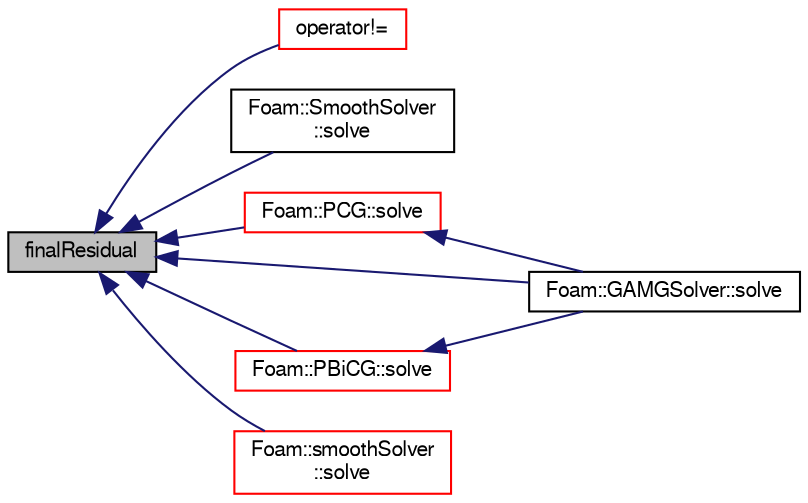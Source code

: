 digraph "finalResidual"
{
  bgcolor="transparent";
  edge [fontname="FreeSans",fontsize="10",labelfontname="FreeSans",labelfontsize="10"];
  node [fontname="FreeSans",fontsize="10",shape=record];
  rankdir="LR";
  Node62 [label="finalResidual",height=0.2,width=0.4,color="black", fillcolor="grey75", style="filled", fontcolor="black"];
  Node62 -> Node63 [dir="back",color="midnightblue",fontsize="10",style="solid",fontname="FreeSans"];
  Node63 [label="operator!=",height=0.2,width=0.4,color="red",URL="$a26810.html#a2951cfedc7b3fb390eec4d7b3469ec2f"];
  Node62 -> Node65 [dir="back",color="midnightblue",fontsize="10",style="solid",fontname="FreeSans"];
  Node65 [label="Foam::SmoothSolver\l::solve",height=0.2,width=0.4,color="black",URL="$a26846.html#af2a8369a85a8532bb0c9d431c0b6e7ff",tooltip="Solve the matrix with this solver. "];
  Node62 -> Node66 [dir="back",color="midnightblue",fontsize="10",style="solid",fontname="FreeSans"];
  Node66 [label="Foam::PCG::solve",height=0.2,width=0.4,color="red",URL="$a27046.html#ad38597d099f9905e3f399b01af791bcb",tooltip="Solve the matrix with this solver. "];
  Node66 -> Node68 [dir="back",color="midnightblue",fontsize="10",style="solid",fontname="FreeSans"];
  Node68 [label="Foam::GAMGSolver::solve",height=0.2,width=0.4,color="black",URL="$a27002.html#ad38597d099f9905e3f399b01af791bcb",tooltip="Solve. "];
  Node62 -> Node70 [dir="back",color="midnightblue",fontsize="10",style="solid",fontname="FreeSans"];
  Node70 [label="Foam::PBiCG::solve",height=0.2,width=0.4,color="red",URL="$a27042.html#ad38597d099f9905e3f399b01af791bcb",tooltip="Solve the matrix with this solver. "];
  Node70 -> Node68 [dir="back",color="midnightblue",fontsize="10",style="solid",fontname="FreeSans"];
  Node62 -> Node73 [dir="back",color="midnightblue",fontsize="10",style="solid",fontname="FreeSans"];
  Node73 [label="Foam::smoothSolver\l::solve",height=0.2,width=0.4,color="red",URL="$a27050.html#ad38597d099f9905e3f399b01af791bcb",tooltip="Solve the matrix with this solver. "];
  Node62 -> Node68 [dir="back",color="midnightblue",fontsize="10",style="solid",fontname="FreeSans"];
}
